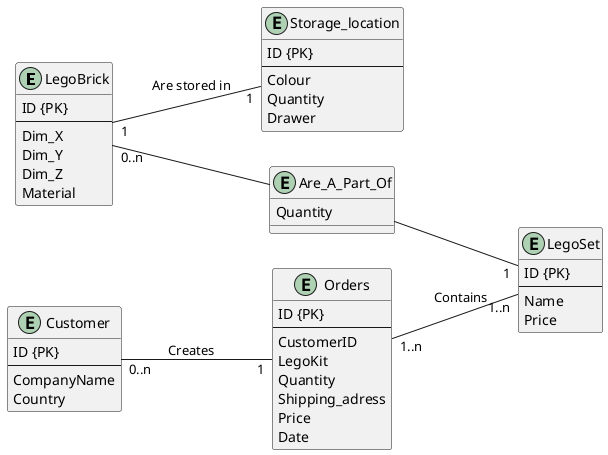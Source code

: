 @startuml Lego
left to right direction


entity LegoBrick{
    ID {PK}
    --
    Dim_X
    Dim_Y
    Dim_Z
    Material
}

entity Storage_location{
    ID {PK}
    --
    Colour
    Quantity
    Drawer
}

entity LegoSet{
    ID {PK}
    --
    Name
    Price
}

entity Customer{
    ID {PK}
    --
    CompanyName
    Country
}

entity Orders{
    ID {PK}
    --
    CustomerID
    LegoKit
    Quantity
    Shipping_adress
    Price
    Date
}

entity Are_A_Part_Of{
    Quantity
}

LegoBrick "0..n" --  Are_A_Part_Of
Are_A_Part_Of -- "1" LegoSet
LegoBrick "1" -- "1" Storage_location : Are stored in

Customer "0..n" -- "1" Orders : Creates
Orders "1..n" -- "1..n" LegoSet : Contains
@enduml